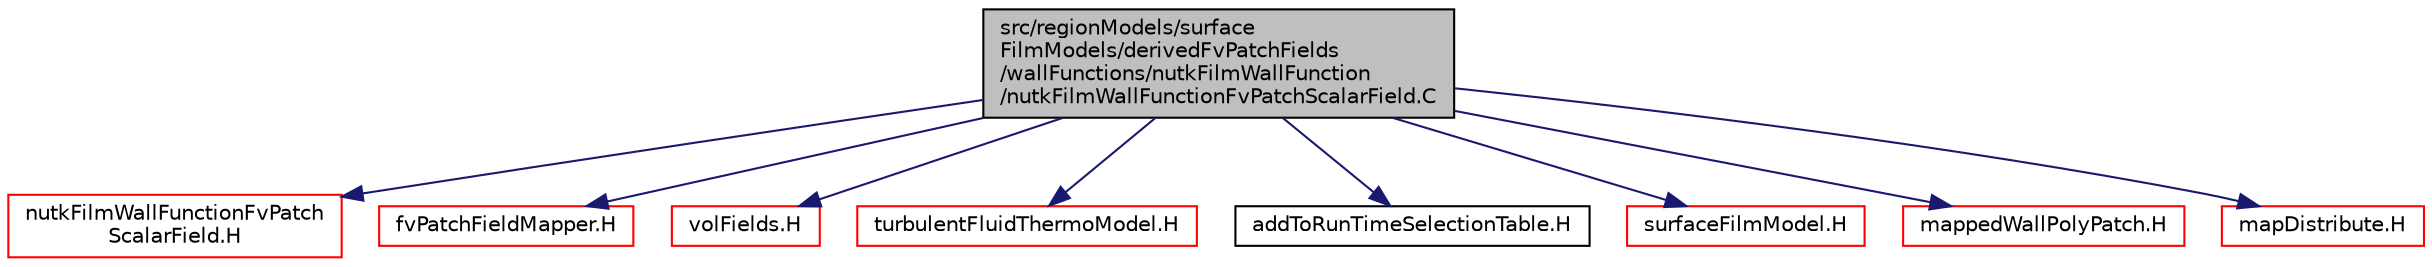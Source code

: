 digraph "src/regionModels/surfaceFilmModels/derivedFvPatchFields/wallFunctions/nutkFilmWallFunction/nutkFilmWallFunctionFvPatchScalarField.C"
{
  bgcolor="transparent";
  edge [fontname="Helvetica",fontsize="10",labelfontname="Helvetica",labelfontsize="10"];
  node [fontname="Helvetica",fontsize="10",shape=record];
  Node1 [label="src/regionModels/surface\lFilmModels/derivedFvPatchFields\l/wallFunctions/nutkFilmWallFunction\l/nutkFilmWallFunctionFvPatchScalarField.C",height=0.2,width=0.4,color="black", fillcolor="grey75", style="filled", fontcolor="black"];
  Node1 -> Node2 [color="midnightblue",fontsize="10",style="solid",fontname="Helvetica"];
  Node2 [label="nutkFilmWallFunctionFvPatch\lScalarField.H",height=0.2,width=0.4,color="red",URL="$a09560.html"];
  Node1 -> Node3 [color="midnightblue",fontsize="10",style="solid",fontname="Helvetica"];
  Node3 [label="fvPatchFieldMapper.H",height=0.2,width=0.4,color="red",URL="$a05667.html"];
  Node1 -> Node4 [color="midnightblue",fontsize="10",style="solid",fontname="Helvetica"];
  Node4 [label="volFields.H",height=0.2,width=0.4,color="red",URL="$a05761.html"];
  Node1 -> Node5 [color="midnightblue",fontsize="10",style="solid",fontname="Helvetica"];
  Node5 [label="turbulentFluidThermoModel.H",height=0.2,width=0.4,color="red",URL="$a10703.html"];
  Node1 -> Node6 [color="midnightblue",fontsize="10",style="solid",fontname="Helvetica"];
  Node6 [label="addToRunTimeSelectionTable.H",height=0.2,width=0.4,color="black",URL="$a08150.html",tooltip="Macros for easy insertion into run-time selection tables. "];
  Node1 -> Node7 [color="midnightblue",fontsize="10",style="solid",fontname="Helvetica"];
  Node7 [label="surfaceFilmModel.H",height=0.2,width=0.4,color="red",URL="$a09646.html"];
  Node1 -> Node8 [color="midnightblue",fontsize="10",style="solid",fontname="Helvetica"];
  Node8 [label="mappedWallPolyPatch.H",height=0.2,width=0.4,color="red",URL="$a07589.html"];
  Node1 -> Node9 [color="midnightblue",fontsize="10",style="solid",fontname="Helvetica"];
  Node9 [label="mapDistribute.H",height=0.2,width=0.4,color="red",URL="$a08930.html"];
}
